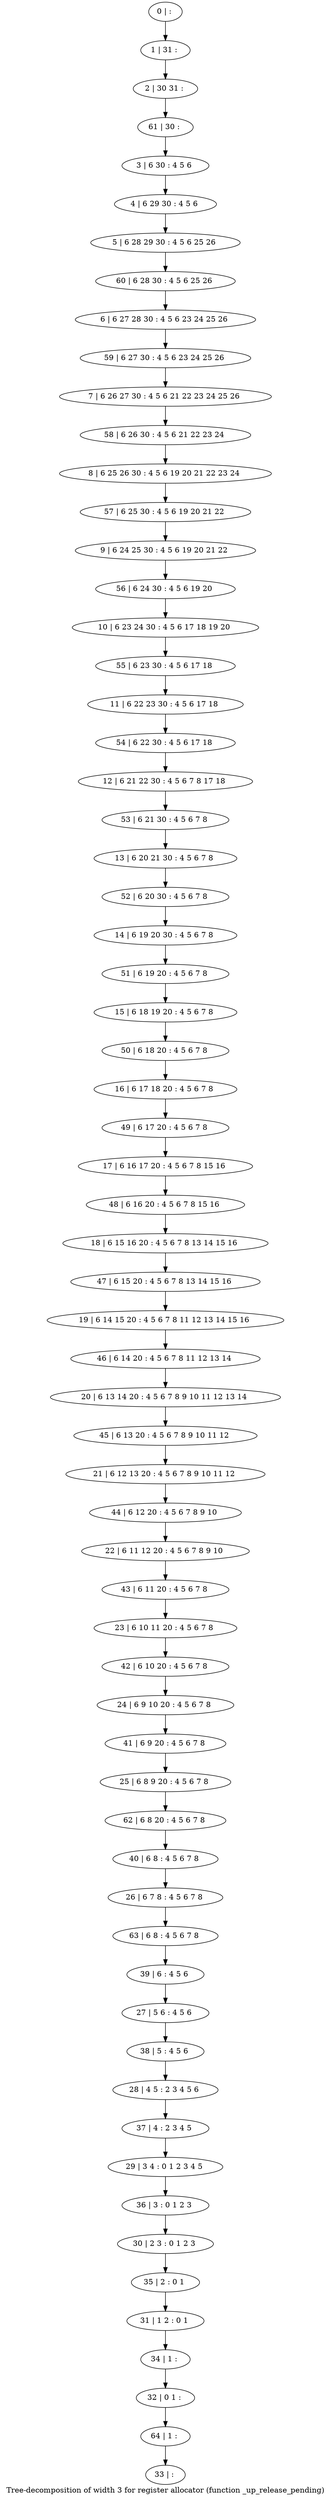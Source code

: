 digraph G {
graph [label="Tree-decomposition of width 3 for register allocator (function _up_release_pending)"]
0[label="0 | : "];
1[label="1 | 31 : "];
2[label="2 | 30 31 : "];
3[label="3 | 6 30 : 4 5 6 "];
4[label="4 | 6 29 30 : 4 5 6 "];
5[label="5 | 6 28 29 30 : 4 5 6 25 26 "];
6[label="6 | 6 27 28 30 : 4 5 6 23 24 25 26 "];
7[label="7 | 6 26 27 30 : 4 5 6 21 22 23 24 25 26 "];
8[label="8 | 6 25 26 30 : 4 5 6 19 20 21 22 23 24 "];
9[label="9 | 6 24 25 30 : 4 5 6 19 20 21 22 "];
10[label="10 | 6 23 24 30 : 4 5 6 17 18 19 20 "];
11[label="11 | 6 22 23 30 : 4 5 6 17 18 "];
12[label="12 | 6 21 22 30 : 4 5 6 7 8 17 18 "];
13[label="13 | 6 20 21 30 : 4 5 6 7 8 "];
14[label="14 | 6 19 20 30 : 4 5 6 7 8 "];
15[label="15 | 6 18 19 20 : 4 5 6 7 8 "];
16[label="16 | 6 17 18 20 : 4 5 6 7 8 "];
17[label="17 | 6 16 17 20 : 4 5 6 7 8 15 16 "];
18[label="18 | 6 15 16 20 : 4 5 6 7 8 13 14 15 16 "];
19[label="19 | 6 14 15 20 : 4 5 6 7 8 11 12 13 14 15 16 "];
20[label="20 | 6 13 14 20 : 4 5 6 7 8 9 10 11 12 13 14 "];
21[label="21 | 6 12 13 20 : 4 5 6 7 8 9 10 11 12 "];
22[label="22 | 6 11 12 20 : 4 5 6 7 8 9 10 "];
23[label="23 | 6 10 11 20 : 4 5 6 7 8 "];
24[label="24 | 6 9 10 20 : 4 5 6 7 8 "];
25[label="25 | 6 8 9 20 : 4 5 6 7 8 "];
26[label="26 | 6 7 8 : 4 5 6 7 8 "];
27[label="27 | 5 6 : 4 5 6 "];
28[label="28 | 4 5 : 2 3 4 5 6 "];
29[label="29 | 3 4 : 0 1 2 3 4 5 "];
30[label="30 | 2 3 : 0 1 2 3 "];
31[label="31 | 1 2 : 0 1 "];
32[label="32 | 0 1 : "];
33[label="33 | : "];
34[label="34 | 1 : "];
35[label="35 | 2 : 0 1 "];
36[label="36 | 3 : 0 1 2 3 "];
37[label="37 | 4 : 2 3 4 5 "];
38[label="38 | 5 : 4 5 6 "];
39[label="39 | 6 : 4 5 6 "];
40[label="40 | 6 8 : 4 5 6 7 8 "];
41[label="41 | 6 9 20 : 4 5 6 7 8 "];
42[label="42 | 6 10 20 : 4 5 6 7 8 "];
43[label="43 | 6 11 20 : 4 5 6 7 8 "];
44[label="44 | 6 12 20 : 4 5 6 7 8 9 10 "];
45[label="45 | 6 13 20 : 4 5 6 7 8 9 10 11 12 "];
46[label="46 | 6 14 20 : 4 5 6 7 8 11 12 13 14 "];
47[label="47 | 6 15 20 : 4 5 6 7 8 13 14 15 16 "];
48[label="48 | 6 16 20 : 4 5 6 7 8 15 16 "];
49[label="49 | 6 17 20 : 4 5 6 7 8 "];
50[label="50 | 6 18 20 : 4 5 6 7 8 "];
51[label="51 | 6 19 20 : 4 5 6 7 8 "];
52[label="52 | 6 20 30 : 4 5 6 7 8 "];
53[label="53 | 6 21 30 : 4 5 6 7 8 "];
54[label="54 | 6 22 30 : 4 5 6 17 18 "];
55[label="55 | 6 23 30 : 4 5 6 17 18 "];
56[label="56 | 6 24 30 : 4 5 6 19 20 "];
57[label="57 | 6 25 30 : 4 5 6 19 20 21 22 "];
58[label="58 | 6 26 30 : 4 5 6 21 22 23 24 "];
59[label="59 | 6 27 30 : 4 5 6 23 24 25 26 "];
60[label="60 | 6 28 30 : 4 5 6 25 26 "];
61[label="61 | 30 : "];
62[label="62 | 6 8 20 : 4 5 6 7 8 "];
63[label="63 | 6 8 : 4 5 6 7 8 "];
64[label="64 | 1 : "];
0->1 ;
1->2 ;
3->4 ;
4->5 ;
34->32 ;
31->34 ;
35->31 ;
30->35 ;
36->30 ;
29->36 ;
37->29 ;
28->37 ;
38->28 ;
27->38 ;
39->27 ;
40->26 ;
41->25 ;
24->41 ;
42->24 ;
23->42 ;
43->23 ;
22->43 ;
44->22 ;
21->44 ;
45->21 ;
20->45 ;
46->20 ;
19->46 ;
47->19 ;
18->47 ;
48->18 ;
17->48 ;
49->17 ;
16->49 ;
50->16 ;
15->50 ;
51->15 ;
14->51 ;
52->14 ;
13->52 ;
53->13 ;
12->53 ;
54->12 ;
11->54 ;
55->11 ;
10->55 ;
56->10 ;
9->56 ;
57->9 ;
8->57 ;
58->8 ;
7->58 ;
59->7 ;
6->59 ;
60->6 ;
5->60 ;
61->3 ;
2->61 ;
62->40 ;
25->62 ;
63->39 ;
26->63 ;
64->33 ;
32->64 ;
}
